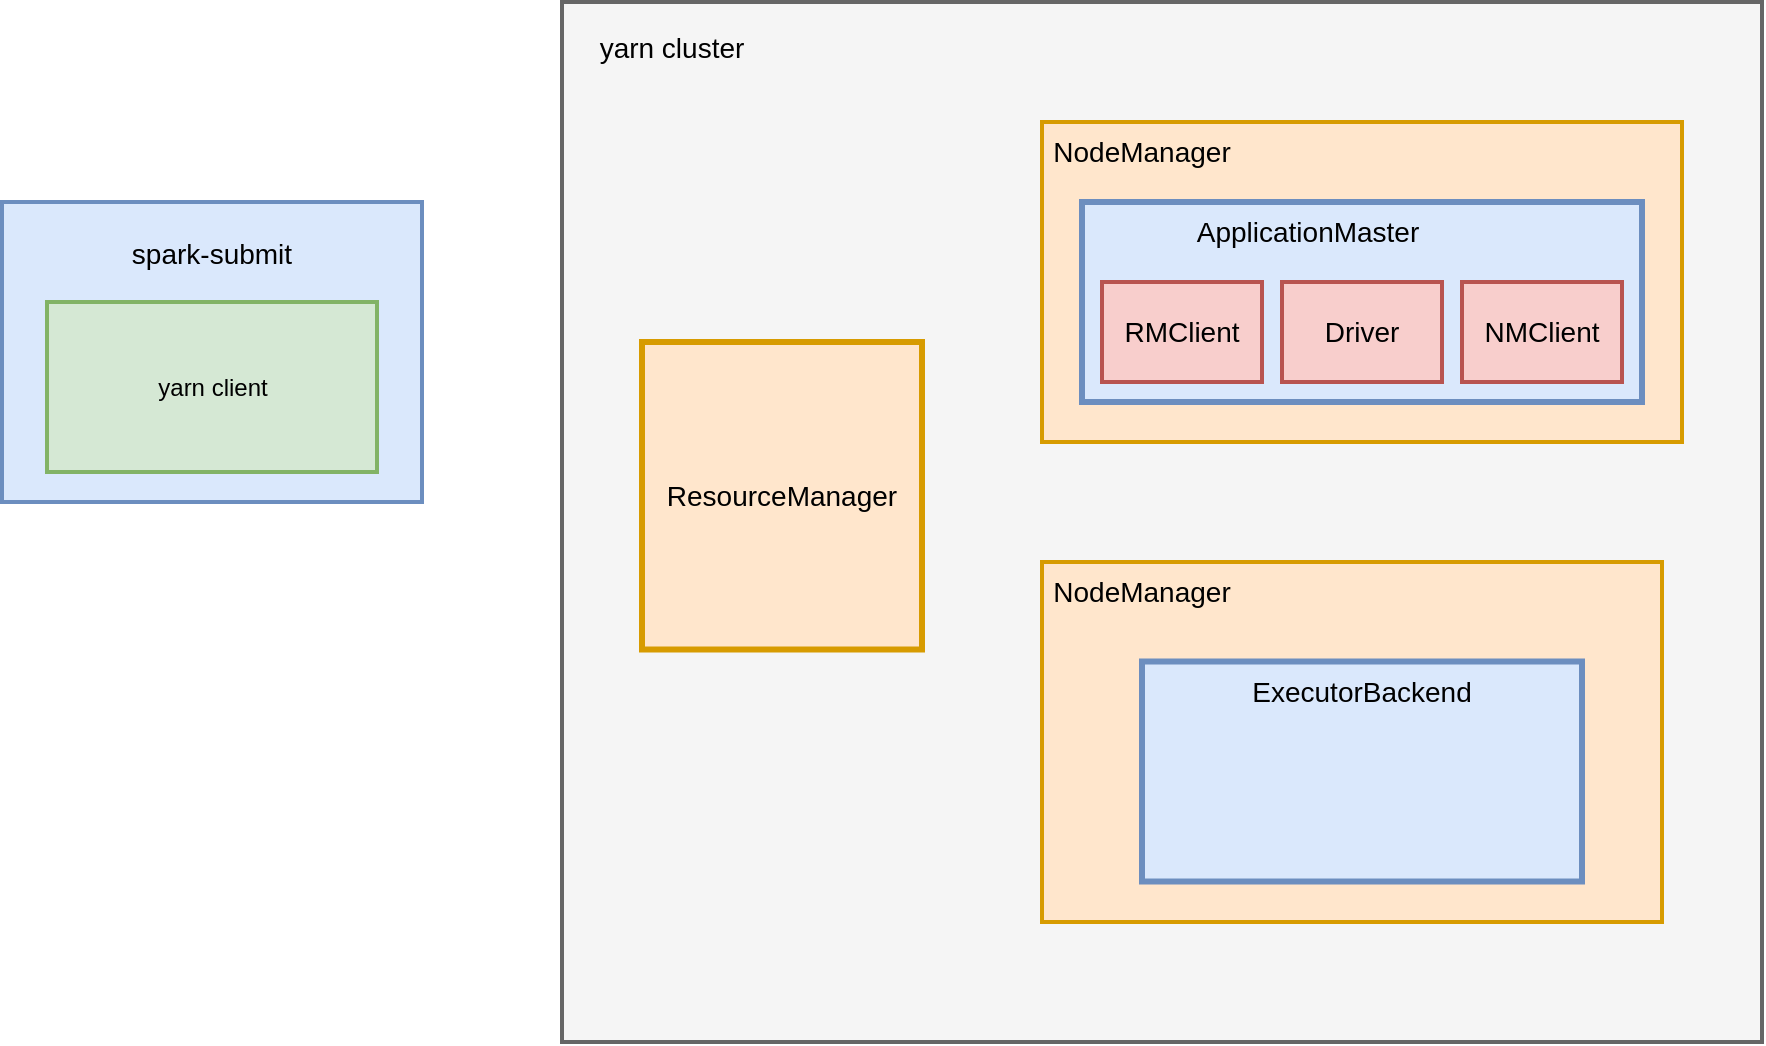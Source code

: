 <mxfile version="20.7.4" type="github">
  <diagram id="vL_ZW2GjzOR5XGSFY2h0" name="第 1 页">
    <mxGraphModel dx="954" dy="616" grid="1" gridSize="10" guides="1" tooltips="1" connect="1" arrows="1" fold="1" page="1" pageScale="1" pageWidth="827" pageHeight="1169" math="0" shadow="0">
      <root>
        <mxCell id="0" />
        <mxCell id="1" parent="0" />
        <mxCell id="IfTZV-X-oj_eFWKhyQgy-1" value="" style="rounded=0;whiteSpace=wrap;html=1;fillColor=#dae8fc;strokeColor=#6c8ebf;strokeWidth=2;" vertex="1" parent="1">
          <mxGeometry x="50" y="190" width="210" height="150" as="geometry" />
        </mxCell>
        <mxCell id="IfTZV-X-oj_eFWKhyQgy-2" value="&lt;font style=&quot;font-size: 14px;&quot;&gt;spark-submit&lt;/font&gt;" style="text;html=1;strokeColor=none;fillColor=none;align=center;verticalAlign=middle;whiteSpace=wrap;rounded=0;strokeWidth=2;" vertex="1" parent="1">
          <mxGeometry x="110" y="206" width="90" height="20" as="geometry" />
        </mxCell>
        <mxCell id="IfTZV-X-oj_eFWKhyQgy-3" value="yarn client" style="rounded=0;whiteSpace=wrap;html=1;strokeWidth=2;fillColor=#d5e8d4;strokeColor=#82b366;" vertex="1" parent="1">
          <mxGeometry x="72.5" y="240" width="165" height="85" as="geometry" />
        </mxCell>
        <mxCell id="IfTZV-X-oj_eFWKhyQgy-4" value="" style="rounded=0;whiteSpace=wrap;html=1;strokeWidth=2;fillColor=#f5f5f5;fontColor=#333333;strokeColor=#666666;" vertex="1" parent="1">
          <mxGeometry x="330" y="90" width="600" height="520" as="geometry" />
        </mxCell>
        <mxCell id="IfTZV-X-oj_eFWKhyQgy-5" value="&lt;font style=&quot;font-size: 14px;&quot;&gt;yarn cluster&lt;/font&gt;" style="text;html=1;strokeColor=none;fillColor=none;align=center;verticalAlign=middle;whiteSpace=wrap;rounded=0;strokeWidth=2;" vertex="1" parent="1">
          <mxGeometry x="340" y="98" width="90" height="30" as="geometry" />
        </mxCell>
        <mxCell id="IfTZV-X-oj_eFWKhyQgy-6" value="" style="rounded=0;whiteSpace=wrap;html=1;strokeWidth=2;fontSize=14;fillColor=#ffe6cc;strokeColor=#d79b00;" vertex="1" parent="1">
          <mxGeometry x="570" y="150" width="320" height="160" as="geometry" />
        </mxCell>
        <mxCell id="IfTZV-X-oj_eFWKhyQgy-8" value="" style="rounded=0;whiteSpace=wrap;html=1;strokeWidth=2;fontSize=14;fillColor=#ffe6cc;strokeColor=#d79b00;" vertex="1" parent="1">
          <mxGeometry x="570" y="370" width="310" height="180" as="geometry" />
        </mxCell>
        <mxCell id="IfTZV-X-oj_eFWKhyQgy-9" value="ResourceManager" style="rounded=0;whiteSpace=wrap;html=1;strokeWidth=3;fontSize=14;fillColor=#ffe6cc;strokeColor=#d79b00;" vertex="1" parent="1">
          <mxGeometry x="370" y="260" width="140" height="153.75" as="geometry" />
        </mxCell>
        <mxCell id="IfTZV-X-oj_eFWKhyQgy-10" value="NodeManager" style="text;html=1;strokeColor=none;fillColor=none;align=center;verticalAlign=middle;whiteSpace=wrap;rounded=0;strokeWidth=3;fontSize=14;" vertex="1" parent="1">
          <mxGeometry x="590" y="150" width="60" height="30" as="geometry" />
        </mxCell>
        <mxCell id="IfTZV-X-oj_eFWKhyQgy-11" value="NodeManager" style="text;html=1;strokeColor=none;fillColor=none;align=center;verticalAlign=middle;whiteSpace=wrap;rounded=0;strokeWidth=3;fontSize=14;" vertex="1" parent="1">
          <mxGeometry x="590" y="370" width="60" height="30" as="geometry" />
        </mxCell>
        <mxCell id="IfTZV-X-oj_eFWKhyQgy-12" value="" style="rounded=0;whiteSpace=wrap;html=1;strokeWidth=3;fontSize=14;fillColor=#dae8fc;strokeColor=#6c8ebf;" vertex="1" parent="1">
          <mxGeometry x="590" y="190" width="280" height="100" as="geometry" />
        </mxCell>
        <mxCell id="IfTZV-X-oj_eFWKhyQgy-13" value="" style="rounded=0;whiteSpace=wrap;html=1;strokeWidth=3;fontSize=14;fillColor=#dae8fc;strokeColor=#6c8ebf;" vertex="1" parent="1">
          <mxGeometry x="620" y="419.75" width="220" height="110" as="geometry" />
        </mxCell>
        <mxCell id="IfTZV-X-oj_eFWKhyQgy-14" value="ApplicationMaster" style="text;html=1;strokeColor=none;fillColor=none;align=center;verticalAlign=middle;whiteSpace=wrap;rounded=0;strokeWidth=3;fontSize=14;" vertex="1" parent="1">
          <mxGeometry x="672.5" y="190" width="60" height="30" as="geometry" />
        </mxCell>
        <mxCell id="IfTZV-X-oj_eFWKhyQgy-15" value="ExecutorBackend" style="text;html=1;strokeColor=none;fillColor=none;align=center;verticalAlign=middle;whiteSpace=wrap;rounded=0;strokeWidth=3;fontSize=14;" vertex="1" parent="1">
          <mxGeometry x="700" y="419.75" width="60" height="30" as="geometry" />
        </mxCell>
        <mxCell id="IfTZV-X-oj_eFWKhyQgy-16" value="RMClient" style="rounded=0;whiteSpace=wrap;html=1;strokeWidth=2;fontSize=14;fillColor=#f8cecc;strokeColor=#b85450;" vertex="1" parent="1">
          <mxGeometry x="600" y="230" width="80" height="50" as="geometry" />
        </mxCell>
        <mxCell id="IfTZV-X-oj_eFWKhyQgy-17" value="Driver" style="rounded=0;whiteSpace=wrap;html=1;strokeWidth=2;fontSize=14;fillColor=#f8cecc;strokeColor=#b85450;" vertex="1" parent="1">
          <mxGeometry x="690" y="230" width="80" height="50" as="geometry" />
        </mxCell>
        <mxCell id="IfTZV-X-oj_eFWKhyQgy-18" value="NMClient" style="rounded=0;whiteSpace=wrap;html=1;strokeWidth=2;fontSize=14;fillColor=#f8cecc;strokeColor=#b85450;" vertex="1" parent="1">
          <mxGeometry x="780" y="230" width="80" height="50" as="geometry" />
        </mxCell>
      </root>
    </mxGraphModel>
  </diagram>
</mxfile>
